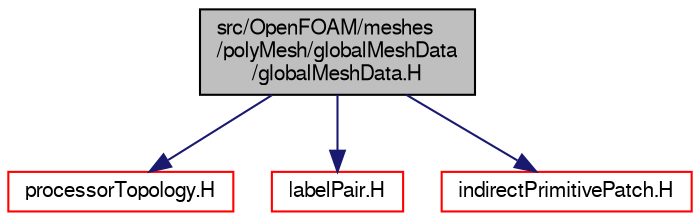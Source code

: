 digraph "src/OpenFOAM/meshes/polyMesh/globalMeshData/globalMeshData.H"
{
  bgcolor="transparent";
  edge [fontname="FreeSans",fontsize="10",labelfontname="FreeSans",labelfontsize="10"];
  node [fontname="FreeSans",fontsize="10",shape=record];
  Node0 [label="src/OpenFOAM/meshes\l/polyMesh/globalMeshData\l/globalMeshData.H",height=0.2,width=0.4,color="black", fillcolor="grey75", style="filled", fontcolor="black"];
  Node0 -> Node1 [color="midnightblue",fontsize="10",style="solid",fontname="FreeSans"];
  Node1 [label="processorTopology.H",height=0.2,width=0.4,color="red",URL="$a11546.html"];
  Node0 -> Node174 [color="midnightblue",fontsize="10",style="solid",fontname="FreeSans"];
  Node174 [label="labelPair.H",height=0.2,width=0.4,color="red",URL="$a12431.html"];
  Node0 -> Node229 [color="midnightblue",fontsize="10",style="solid",fontname="FreeSans"];
  Node229 [label="indirectPrimitivePatch.H",height=0.2,width=0.4,color="red",URL="$a11987.html"];
}
